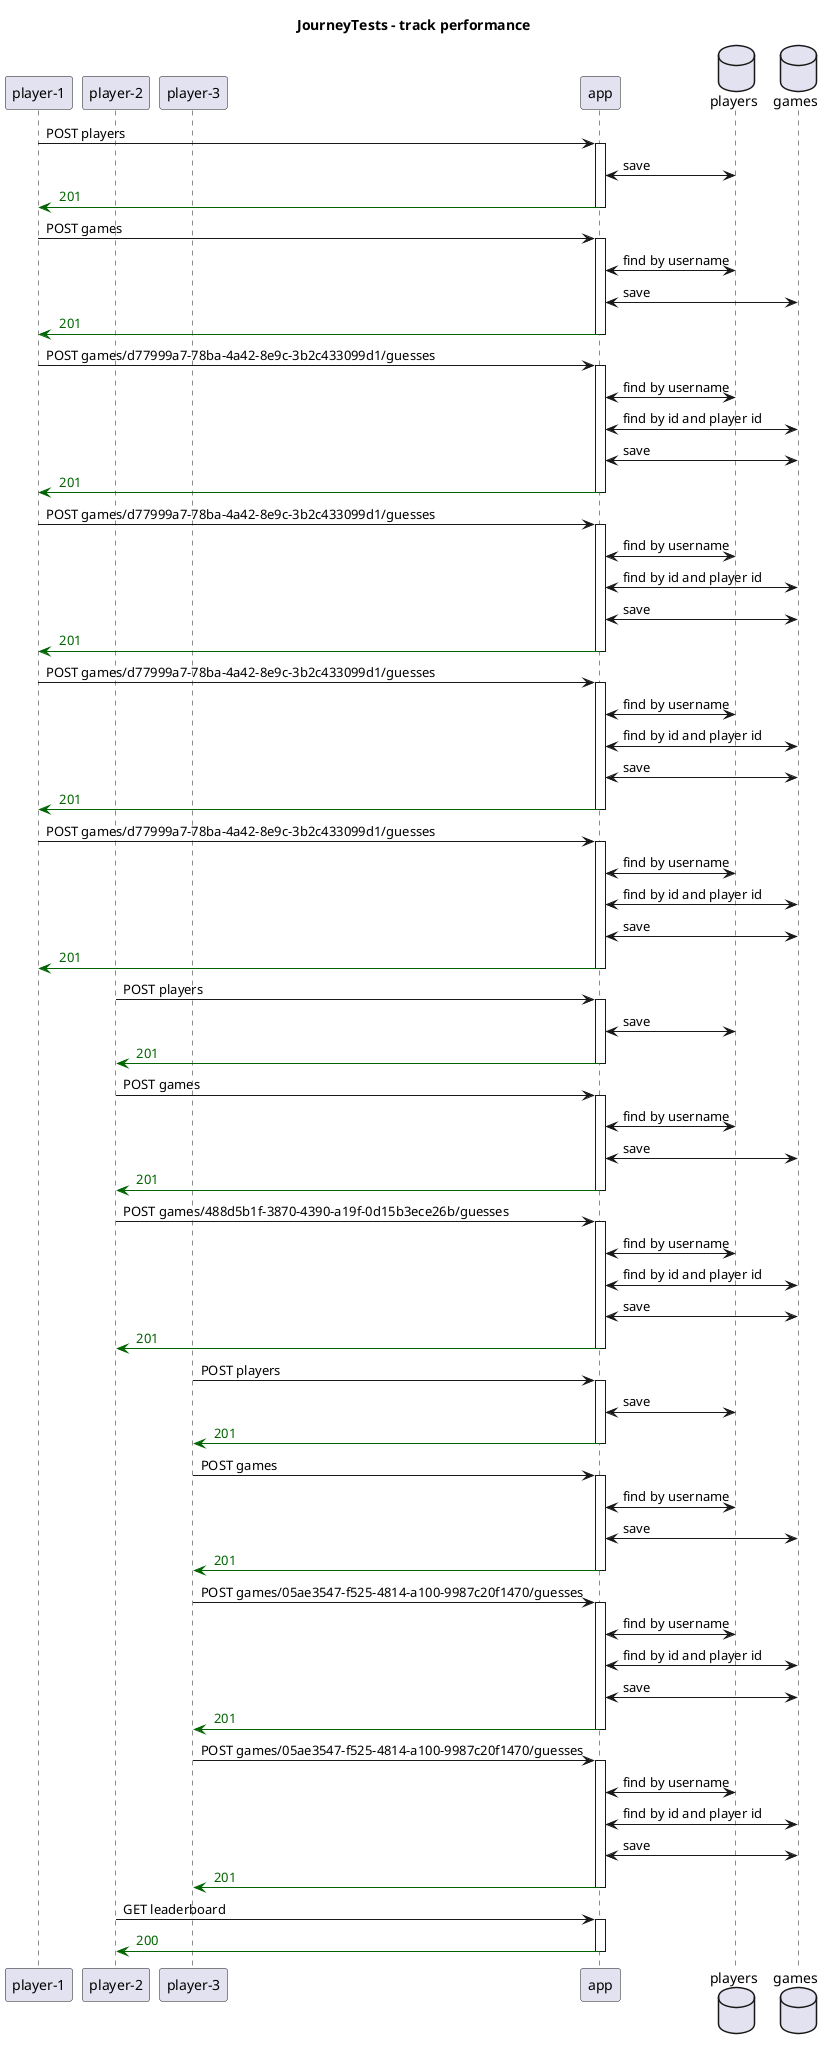 @startuml
title JourneyTests - track performance
participant "player-1"
participant "player-2"
participant "player-3"
participant "app"
database "players"
database "games"
"player-1" -> "app": POST players
activate "app"
"app" <-> "players": save
"app" -[#DarkGreen]> "player-1": <color:DarkGreen> 201 
deactivate "app"
"player-1" -> "app": POST games
activate "app"
"app" <-> "players": find by username
"app" <-> "games": save
"app" -[#DarkGreen]> "player-1": <color:DarkGreen> 201 
deactivate "app"
"player-1" -> "app": POST games/d77999a7-78ba-4a42-8e9c-3b2c433099d1/guesses
activate "app"
"app" <-> "players": find by username
"app" <-> "games": find by id and player id
"app" <-> "games": save
"app" -[#DarkGreen]> "player-1": <color:DarkGreen> 201 
deactivate "app"
"player-1" -> "app": POST games/d77999a7-78ba-4a42-8e9c-3b2c433099d1/guesses
activate "app"
"app" <-> "players": find by username
"app" <-> "games": find by id and player id
"app" <-> "games": save
"app" -[#DarkGreen]> "player-1": <color:DarkGreen> 201 
deactivate "app"
"player-1" -> "app": POST games/d77999a7-78ba-4a42-8e9c-3b2c433099d1/guesses
activate "app"
"app" <-> "players": find by username
"app" <-> "games": find by id and player id
"app" <-> "games": save
"app" -[#DarkGreen]> "player-1": <color:DarkGreen> 201 
deactivate "app"
"player-1" -> "app": POST games/d77999a7-78ba-4a42-8e9c-3b2c433099d1/guesses
activate "app"
"app" <-> "players": find by username
"app" <-> "games": find by id and player id
"app" <-> "games": save
"app" -[#DarkGreen]> "player-1": <color:DarkGreen> 201 
deactivate "app"
"player-2" -> "app": POST players
activate "app"
"app" <-> "players": save
"app" -[#DarkGreen]> "player-2": <color:DarkGreen> 201 
deactivate "app"
"player-2" -> "app": POST games
activate "app"
"app" <-> "players": find by username
"app" <-> "games": save
"app" -[#DarkGreen]> "player-2": <color:DarkGreen> 201 
deactivate "app"
"player-2" -> "app": POST games/488d5b1f-3870-4390-a19f-0d15b3ece26b/guesses
activate "app"
"app" <-> "players": find by username
"app" <-> "games": find by id and player id
"app" <-> "games": save
"app" -[#DarkGreen]> "player-2": <color:DarkGreen> 201 
deactivate "app"
"player-3" -> "app": POST players
activate "app"
"app" <-> "players": save
"app" -[#DarkGreen]> "player-3": <color:DarkGreen> 201 
deactivate "app"
"player-3" -> "app": POST games
activate "app"
"app" <-> "players": find by username
"app" <-> "games": save
"app" -[#DarkGreen]> "player-3": <color:DarkGreen> 201 
deactivate "app"
"player-3" -> "app": POST games/05ae3547-f525-4814-a100-9987c20f1470/guesses
activate "app"
"app" <-> "players": find by username
"app" <-> "games": find by id and player id
"app" <-> "games": save
"app" -[#DarkGreen]> "player-3": <color:DarkGreen> 201 
deactivate "app"
"player-3" -> "app": POST games/05ae3547-f525-4814-a100-9987c20f1470/guesses
activate "app"
"app" <-> "players": find by username
"app" <-> "games": find by id and player id
"app" <-> "games": save
"app" -[#DarkGreen]> "player-3": <color:DarkGreen> 201 
deactivate "app"
"player-2" -> "app": GET leaderboard
activate "app"

"app" -[#DarkGreen]> "player-2": <color:DarkGreen> 200 
deactivate "app"
@enduml